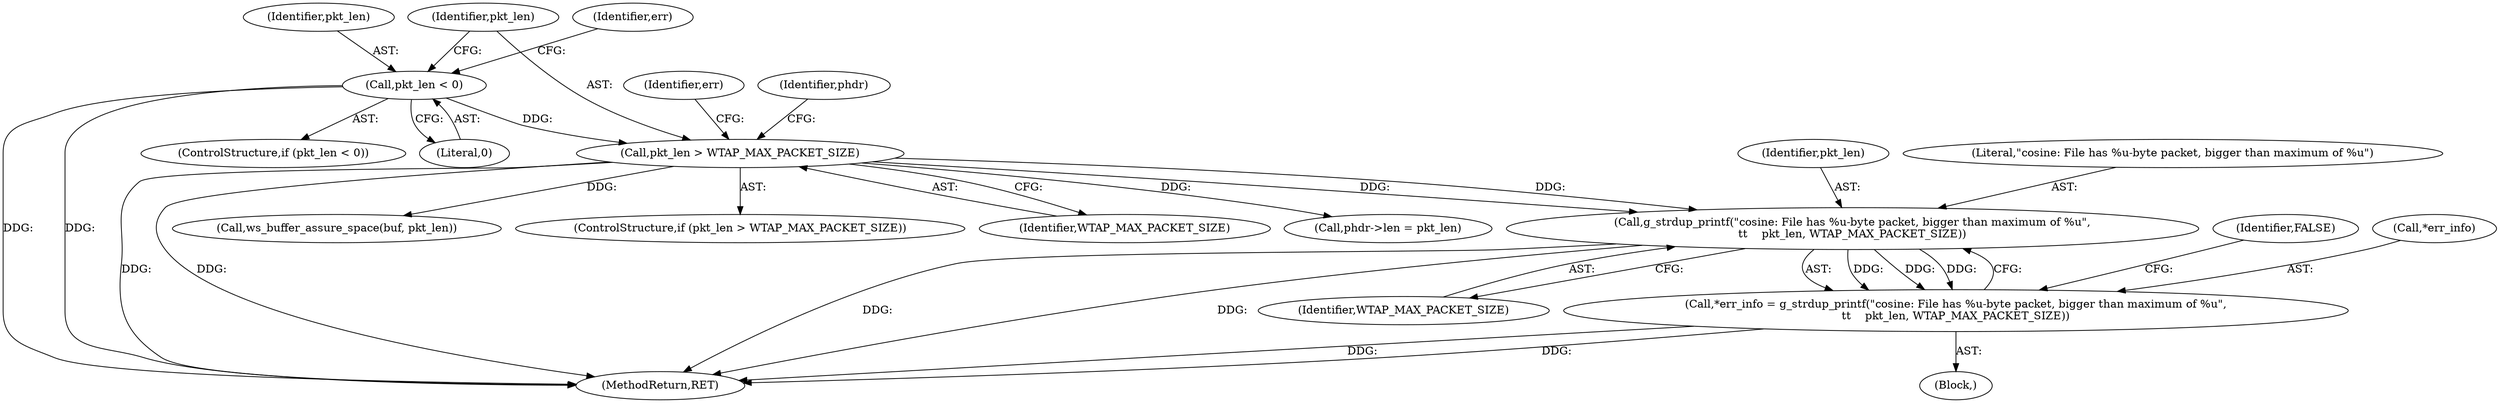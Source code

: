 digraph "0_wireshark_a66628e425db725df1ac52a3c573a03357060ddd@API" {
"1000312" [label="(Call,g_strdup_printf(\"cosine: File has %u-byte packet, bigger than maximum of %u\",\n\t\t    pkt_len, WTAP_MAX_PACKET_SIZE))"];
"1000301" [label="(Call,pkt_len > WTAP_MAX_PACKET_SIZE)"];
"1000285" [label="(Call,pkt_len < 0)"];
"1000309" [label="(Call,*err_info = g_strdup_printf(\"cosine: File has %u-byte packet, bigger than maximum of %u\",\n\t\t    pkt_len, WTAP_MAX_PACKET_SIZE))"];
"1000388" [label="(Call,phdr->len = pkt_len)"];
"1000286" [label="(Identifier,pkt_len)"];
"1000303" [label="(Identifier,WTAP_MAX_PACKET_SIZE)"];
"1000315" [label="(Identifier,WTAP_MAX_PACKET_SIZE)"];
"1000285" [label="(Call,pkt_len < 0)"];
"1000304" [label="(Block,)"];
"1000312" [label="(Call,g_strdup_printf(\"cosine: File has %u-byte packet, bigger than maximum of %u\",\n\t\t    pkt_len, WTAP_MAX_PACKET_SIZE))"];
"1000317" [label="(Identifier,FALSE)"];
"1000309" [label="(Call,*err_info = g_strdup_printf(\"cosine: File has %u-byte packet, bigger than maximum of %u\",\n\t\t    pkt_len, WTAP_MAX_PACKET_SIZE))"];
"1000314" [label="(Identifier,pkt_len)"];
"1000307" [label="(Identifier,err)"];
"1000313" [label="(Literal,\"cosine: File has %u-byte packet, bigger than maximum of %u\")"];
"1000287" [label="(Literal,0)"];
"1000310" [label="(Call,*err_info)"];
"1000320" [label="(Identifier,phdr)"];
"1000697" [label="(MethodReturn,RET)"];
"1000301" [label="(Call,pkt_len > WTAP_MAX_PACKET_SIZE)"];
"1000302" [label="(Identifier,pkt_len)"];
"1000291" [label="(Identifier,err)"];
"1000603" [label="(Call,ws_buffer_assure_space(buf, pkt_len))"];
"1000300" [label="(ControlStructure,if (pkt_len > WTAP_MAX_PACKET_SIZE))"];
"1000284" [label="(ControlStructure,if (pkt_len < 0))"];
"1000312" -> "1000309"  [label="AST: "];
"1000312" -> "1000315"  [label="CFG: "];
"1000313" -> "1000312"  [label="AST: "];
"1000314" -> "1000312"  [label="AST: "];
"1000315" -> "1000312"  [label="AST: "];
"1000309" -> "1000312"  [label="CFG: "];
"1000312" -> "1000697"  [label="DDG: "];
"1000312" -> "1000697"  [label="DDG: "];
"1000312" -> "1000309"  [label="DDG: "];
"1000312" -> "1000309"  [label="DDG: "];
"1000312" -> "1000309"  [label="DDG: "];
"1000301" -> "1000312"  [label="DDG: "];
"1000301" -> "1000312"  [label="DDG: "];
"1000301" -> "1000300"  [label="AST: "];
"1000301" -> "1000303"  [label="CFG: "];
"1000302" -> "1000301"  [label="AST: "];
"1000303" -> "1000301"  [label="AST: "];
"1000307" -> "1000301"  [label="CFG: "];
"1000320" -> "1000301"  [label="CFG: "];
"1000301" -> "1000697"  [label="DDG: "];
"1000301" -> "1000697"  [label="DDG: "];
"1000285" -> "1000301"  [label="DDG: "];
"1000301" -> "1000388"  [label="DDG: "];
"1000301" -> "1000603"  [label="DDG: "];
"1000285" -> "1000284"  [label="AST: "];
"1000285" -> "1000287"  [label="CFG: "];
"1000286" -> "1000285"  [label="AST: "];
"1000287" -> "1000285"  [label="AST: "];
"1000291" -> "1000285"  [label="CFG: "];
"1000302" -> "1000285"  [label="CFG: "];
"1000285" -> "1000697"  [label="DDG: "];
"1000285" -> "1000697"  [label="DDG: "];
"1000309" -> "1000304"  [label="AST: "];
"1000310" -> "1000309"  [label="AST: "];
"1000317" -> "1000309"  [label="CFG: "];
"1000309" -> "1000697"  [label="DDG: "];
"1000309" -> "1000697"  [label="DDG: "];
}
